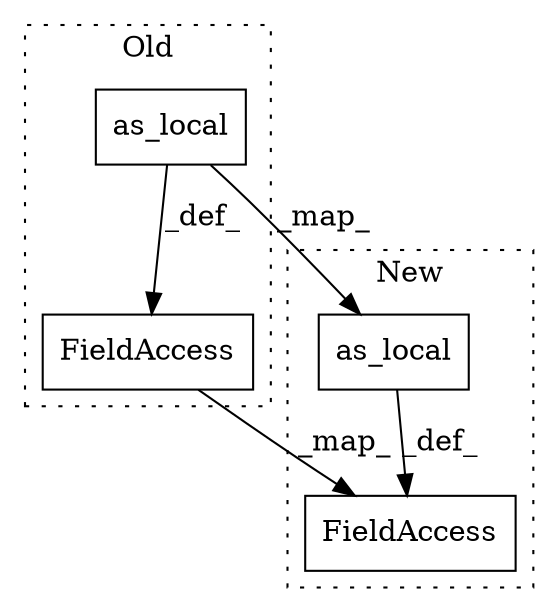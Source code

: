 digraph G {
subgraph cluster0 {
1 [label="as_local" a="32" s="2137,2155" l="9,1" shape="box"];
3 [label="FieldAccess" a="22" s="2610" l="11" shape="box"];
label = "Old";
style="dotted";
}
subgraph cluster1 {
2 [label="as_local" a="32" s="2090,2108" l="9,1" shape="box"];
4 [label="FieldAccess" a="22" s="2581" l="11" shape="box"];
label = "New";
style="dotted";
}
1 -> 3 [label="_def_"];
1 -> 2 [label="_map_"];
2 -> 4 [label="_def_"];
3 -> 4 [label="_map_"];
}